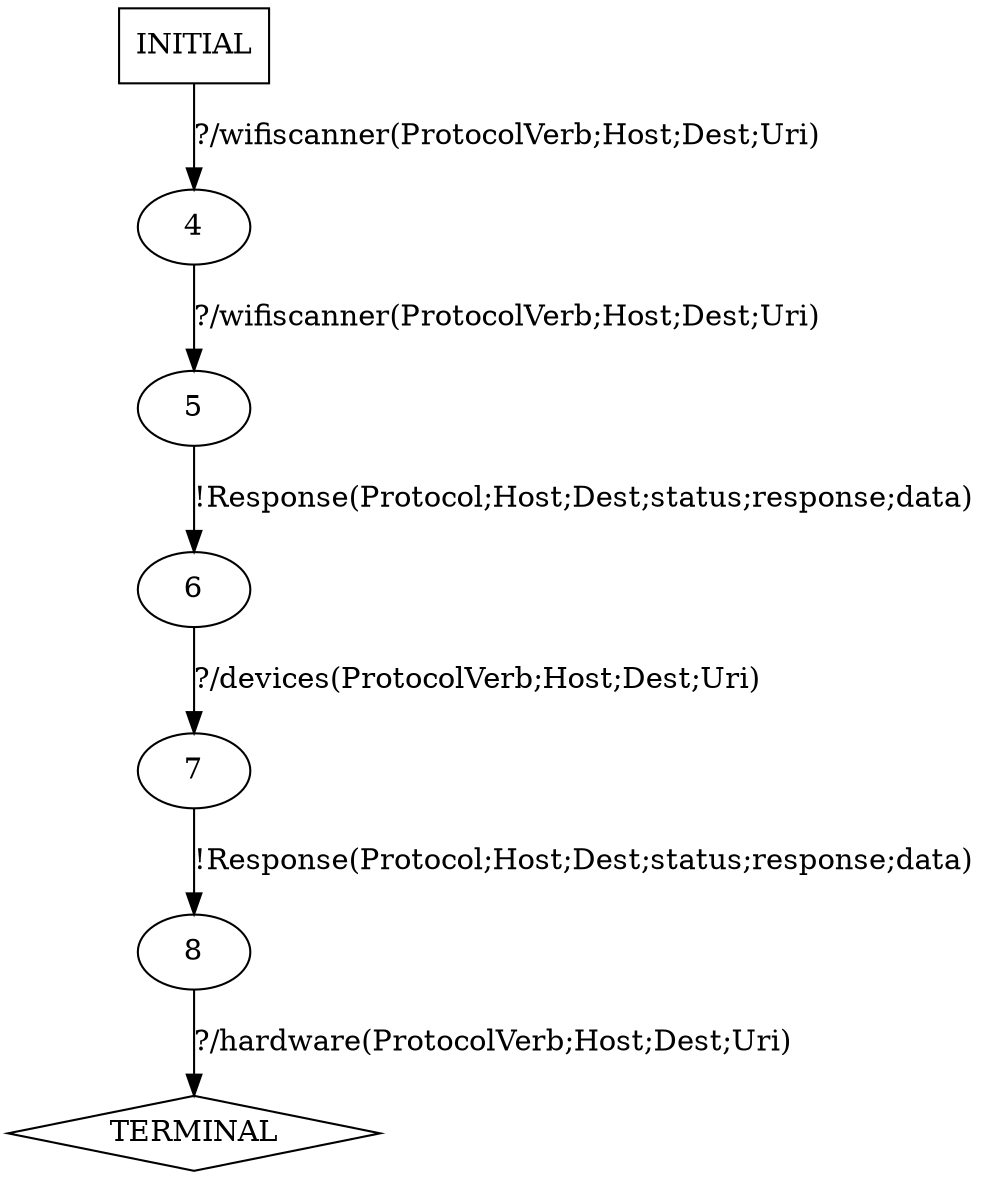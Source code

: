digraph G {
  1 [label="TERMINAL",shape=diamond];
  3 [label="INITIAL",shape=box];
  4 [label="4"];
  5 [label="5"];
  6 [label="6"];
  7 [label="7"];
  8 [label="8"];
3->4  [label="?/wifiscanner(ProtocolVerb;Host;Dest;Uri)"]
4->5  [label="?/wifiscanner(ProtocolVerb;Host;Dest;Uri)"]
5->6  [label="!Response(Protocol;Host;Dest;status;response;data)"]
6->7  [label="?/devices(ProtocolVerb;Host;Dest;Uri)"]
7->8  [label="!Response(Protocol;Host;Dest;status;response;data)"]
8->1  [label="?/hardware(ProtocolVerb;Host;Dest;Uri)"]
}
